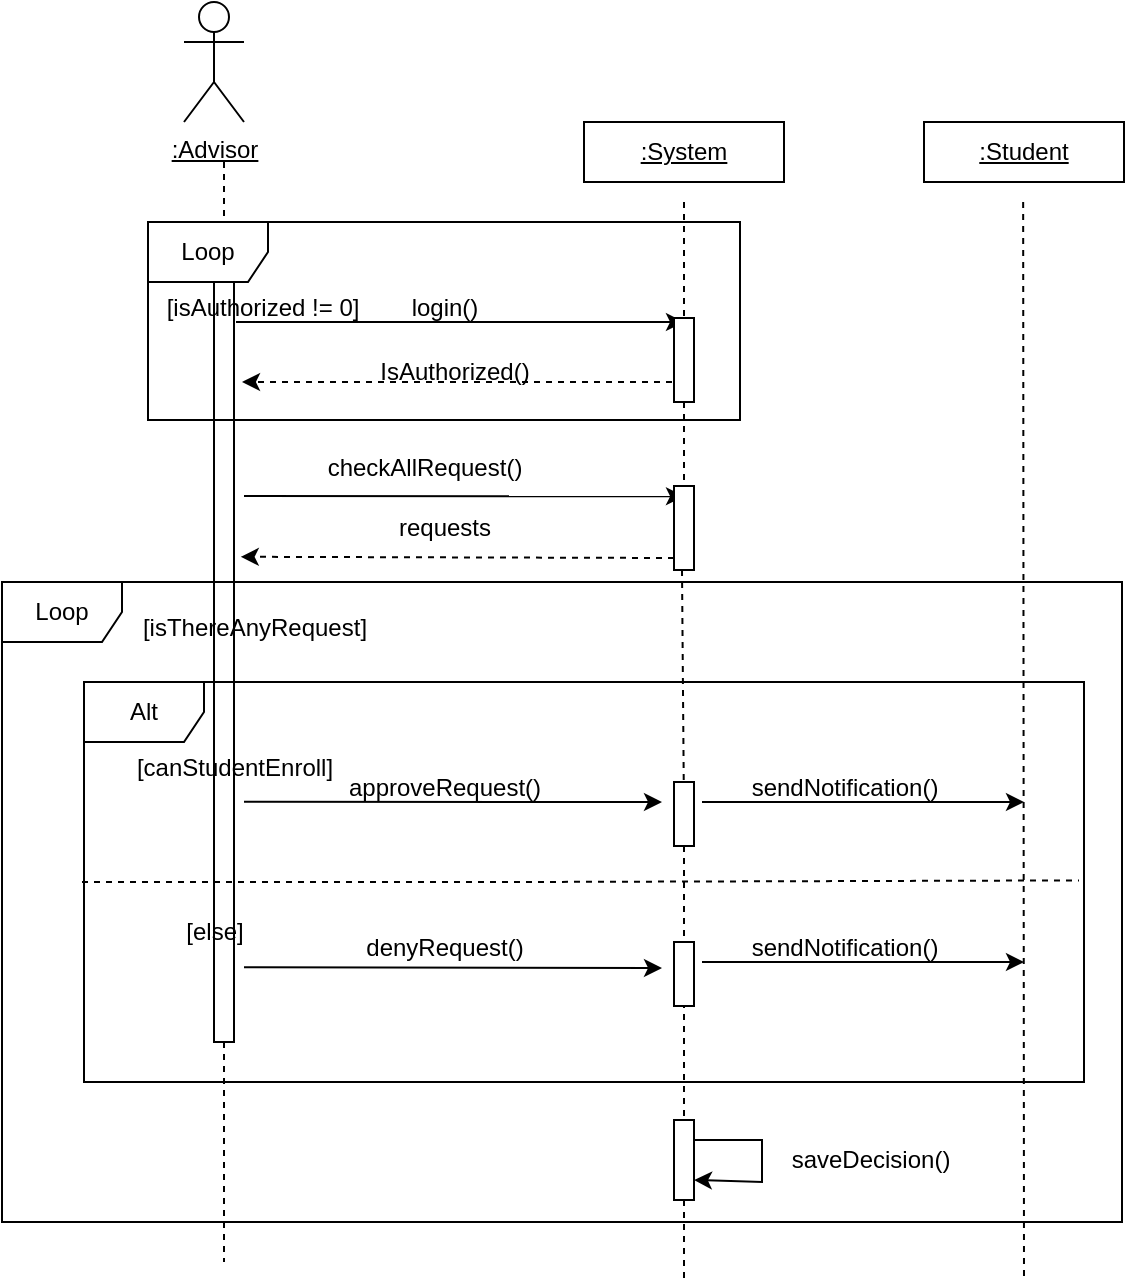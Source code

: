 <mxfile version="24.8.4">
  <diagram name="Sayfa -1" id="jT1YEbJTxfbzBxfDlOiq">
    <mxGraphModel dx="1380" dy="738" grid="1" gridSize="10" guides="1" tooltips="1" connect="1" arrows="1" fold="1" page="1" pageScale="1" pageWidth="827" pageHeight="1169" math="0" shadow="0">
      <root>
        <mxCell id="0" />
        <mxCell id="1" parent="0" />
        <mxCell id="JbSgCRdc3KRAPNIkep4G-1" value="&lt;u&gt;:Advisor&lt;/u&gt;" style="shape=umlActor;verticalLabelPosition=bottom;verticalAlign=top;html=1;outlineConnect=0;" vertex="1" parent="1">
          <mxGeometry x="121" y="40" width="30" height="60" as="geometry" />
        </mxCell>
        <mxCell id="JbSgCRdc3KRAPNIkep4G-6" value="&lt;u&gt;:System&lt;/u&gt;" style="whiteSpace=wrap;html=1;align=center;" vertex="1" parent="1">
          <mxGeometry x="321" y="100" width="100" height="30" as="geometry" />
        </mxCell>
        <mxCell id="JbSgCRdc3KRAPNIkep4G-13" value="" style="endArrow=none;html=1;rounded=0;dashed=1;" edge="1" parent="1" source="JbSgCRdc3KRAPNIkep4G-76">
          <mxGeometry relative="1" as="geometry">
            <mxPoint x="371" y="140" as="sourcePoint" />
            <mxPoint x="371" y="680" as="targetPoint" />
          </mxGeometry>
        </mxCell>
        <mxCell id="JbSgCRdc3KRAPNIkep4G-14" value="" style="resizable=0;html=1;whiteSpace=wrap;align=right;verticalAlign=bottom;" connectable="0" vertex="1" parent="JbSgCRdc3KRAPNIkep4G-13">
          <mxGeometry x="1" relative="1" as="geometry" />
        </mxCell>
        <mxCell id="JbSgCRdc3KRAPNIkep4G-24" value="" style="endArrow=none;html=1;rounded=0;dashed=1;" edge="1" parent="1" source="JbSgCRdc3KRAPNIkep4G-56">
          <mxGeometry relative="1" as="geometry">
            <mxPoint x="141" y="120" as="sourcePoint" />
            <mxPoint x="141" y="670" as="targetPoint" />
          </mxGeometry>
        </mxCell>
        <mxCell id="JbSgCRdc3KRAPNIkep4G-25" value="" style="resizable=0;html=1;whiteSpace=wrap;align=right;verticalAlign=bottom;" connectable="0" vertex="1" parent="JbSgCRdc3KRAPNIkep4G-24">
          <mxGeometry x="1" relative="1" as="geometry" />
        </mxCell>
        <mxCell id="JbSgCRdc3KRAPNIkep4G-26" value="" style="edgeStyle=none;orthogonalLoop=1;jettySize=auto;html=1;rounded=0;dashed=1;" edge="1" parent="1">
          <mxGeometry width="100" relative="1" as="geometry">
            <mxPoint x="371" y="230" as="sourcePoint" />
            <mxPoint x="150" y="230" as="targetPoint" />
            <Array as="points" />
          </mxGeometry>
        </mxCell>
        <mxCell id="JbSgCRdc3KRAPNIkep4G-28" value="IsAuthorized()" style="text;html=1;align=center;verticalAlign=middle;resizable=0;points=[];autosize=1;strokeColor=none;fillColor=none;" vertex="1" parent="1">
          <mxGeometry x="206" y="210" width="100" height="30" as="geometry" />
        </mxCell>
        <mxCell id="JbSgCRdc3KRAPNIkep4G-32" value="" style="endArrow=classic;html=1;rounded=0;" edge="1" parent="1">
          <mxGeometry width="50" height="50" relative="1" as="geometry">
            <mxPoint x="147" y="200" as="sourcePoint" />
            <mxPoint x="371" y="200" as="targetPoint" />
          </mxGeometry>
        </mxCell>
        <mxCell id="JbSgCRdc3KRAPNIkep4G-33" value="login()" style="text;html=1;align=center;verticalAlign=middle;resizable=0;points=[];autosize=1;strokeColor=none;fillColor=none;" vertex="1" parent="1">
          <mxGeometry x="221" y="178" width="60" height="30" as="geometry" />
        </mxCell>
        <mxCell id="JbSgCRdc3KRAPNIkep4G-36" value="" style="endArrow=classic;html=1;rounded=0;" edge="1" parent="1">
          <mxGeometry width="50" height="50" relative="1" as="geometry">
            <mxPoint x="151" y="287" as="sourcePoint" />
            <mxPoint x="371" y="287.17" as="targetPoint" />
          </mxGeometry>
        </mxCell>
        <mxCell id="JbSgCRdc3KRAPNIkep4G-37" value="checkAllRequest()" style="text;html=1;align=center;verticalAlign=middle;resizable=0;points=[];autosize=1;strokeColor=none;fillColor=none;" vertex="1" parent="1">
          <mxGeometry x="181" y="258" width="120" height="30" as="geometry" />
        </mxCell>
        <mxCell id="JbSgCRdc3KRAPNIkep4G-38" value="" style="edgeStyle=none;orthogonalLoop=1;jettySize=auto;html=1;rounded=0;dashed=1;entryX=1.338;entryY=0.398;entryDx=0;entryDy=0;entryPerimeter=0;" edge="1" parent="1" target="JbSgCRdc3KRAPNIkep4G-56">
          <mxGeometry width="100" relative="1" as="geometry">
            <mxPoint x="366" y="318" as="sourcePoint" />
            <mxPoint x="136" y="318" as="targetPoint" />
            <Array as="points" />
          </mxGeometry>
        </mxCell>
        <mxCell id="JbSgCRdc3KRAPNIkep4G-39" value="requests" style="text;html=1;align=center;verticalAlign=middle;resizable=0;points=[];autosize=1;strokeColor=none;fillColor=none;" vertex="1" parent="1">
          <mxGeometry x="216" y="288" width="70" height="30" as="geometry" />
        </mxCell>
        <mxCell id="JbSgCRdc3KRAPNIkep4G-40" value="" style="endArrow=classic;html=1;rounded=0;exitX=1.5;exitY=0.539;exitDx=0;exitDy=0;exitPerimeter=0;" edge="1" parent="1">
          <mxGeometry width="50" height="50" relative="1" as="geometry">
            <mxPoint x="151" y="439.848" as="sourcePoint" />
            <mxPoint x="360" y="440" as="targetPoint" />
          </mxGeometry>
        </mxCell>
        <mxCell id="JbSgCRdc3KRAPNIkep4G-41" value="&lt;u&gt;:Student&lt;/u&gt;" style="whiteSpace=wrap;html=1;align=center;" vertex="1" parent="1">
          <mxGeometry x="491" y="100" width="100" height="30" as="geometry" />
        </mxCell>
        <mxCell id="JbSgCRdc3KRAPNIkep4G-42" value="" style="endArrow=none;html=1;rounded=0;dashed=1;" edge="1" parent="1">
          <mxGeometry relative="1" as="geometry">
            <mxPoint x="540.58" y="140" as="sourcePoint" />
            <mxPoint x="541" y="680" as="targetPoint" />
          </mxGeometry>
        </mxCell>
        <mxCell id="JbSgCRdc3KRAPNIkep4G-43" value="" style="resizable=0;html=1;whiteSpace=wrap;align=right;verticalAlign=bottom;" connectable="0" vertex="1" parent="JbSgCRdc3KRAPNIkep4G-42">
          <mxGeometry x="1" relative="1" as="geometry" />
        </mxCell>
        <mxCell id="JbSgCRdc3KRAPNIkep4G-46" value="Alt" style="shape=umlFrame;whiteSpace=wrap;html=1;pointerEvents=0;" vertex="1" parent="1">
          <mxGeometry x="71" y="380" width="500" height="200" as="geometry" />
        </mxCell>
        <mxCell id="JbSgCRdc3KRAPNIkep4G-48" value="" style="endArrow=none;dashed=1;html=1;rounded=0;entryX=0.995;entryY=0.496;entryDx=0;entryDy=0;entryPerimeter=0;exitX=-0.002;exitY=0.5;exitDx=0;exitDy=0;exitPerimeter=0;" edge="1" parent="1" source="JbSgCRdc3KRAPNIkep4G-46" target="JbSgCRdc3KRAPNIkep4G-46">
          <mxGeometry width="50" height="50" relative="1" as="geometry">
            <mxPoint x="71" y="560" as="sourcePoint" />
            <mxPoint x="121" y="510" as="targetPoint" />
            <Array as="points">
              <mxPoint x="291" y="480" />
            </Array>
          </mxGeometry>
        </mxCell>
        <mxCell id="JbSgCRdc3KRAPNIkep4G-49" value="[canStudentEnroll]" style="text;html=1;align=center;verticalAlign=middle;resizable=1;points=[];autosize=1;strokeColor=none;fillColor=none;shadow=0;glass=0;rounded=0;movable=1;rotatable=1;deletable=1;editable=1;locked=0;connectable=1;" vertex="1" parent="1">
          <mxGeometry x="86" y="408" width="120" height="30" as="geometry" />
        </mxCell>
        <mxCell id="JbSgCRdc3KRAPNIkep4G-55" value="[else]" style="text;html=1;align=center;verticalAlign=middle;resizable=0;points=[];autosize=1;strokeColor=none;fillColor=none;" vertex="1" parent="1">
          <mxGeometry x="111" y="490" width="50" height="30" as="geometry" />
        </mxCell>
        <mxCell id="JbSgCRdc3KRAPNIkep4G-59" value="" style="endArrow=none;html=1;rounded=0;dashed=1;" edge="1" parent="1" target="JbSgCRdc3KRAPNIkep4G-56">
          <mxGeometry relative="1" as="geometry">
            <mxPoint x="141" y="120" as="sourcePoint" />
            <mxPoint x="141" y="670" as="targetPoint" />
            <Array as="points">
              <mxPoint x="141" y="150" />
            </Array>
          </mxGeometry>
        </mxCell>
        <mxCell id="JbSgCRdc3KRAPNIkep4G-56" value="" style="rounded=0;whiteSpace=wrap;html=1;fillColor=none;strokeColor=default;" vertex="1" parent="1">
          <mxGeometry x="136" y="157" width="10" height="403" as="geometry" />
        </mxCell>
        <mxCell id="JbSgCRdc3KRAPNIkep4G-61" value="approveRequest()" style="text;html=1;align=center;verticalAlign=middle;resizable=0;points=[];autosize=1;strokeColor=none;fillColor=none;" vertex="1" parent="1">
          <mxGeometry x="191" y="418" width="120" height="30" as="geometry" />
        </mxCell>
        <mxCell id="JbSgCRdc3KRAPNIkep4G-62" value="" style="endArrow=classic;html=1;rounded=0;exitX=1.5;exitY=0.539;exitDx=0;exitDy=0;exitPerimeter=0;" edge="1" parent="1">
          <mxGeometry width="50" height="50" relative="1" as="geometry">
            <mxPoint x="151" y="522.58" as="sourcePoint" />
            <mxPoint x="360" y="523" as="targetPoint" />
          </mxGeometry>
        </mxCell>
        <mxCell id="JbSgCRdc3KRAPNIkep4G-63" value="denyRequest()" style="text;html=1;align=center;verticalAlign=middle;resizable=0;points=[];autosize=1;strokeColor=none;fillColor=none;" vertex="1" parent="1">
          <mxGeometry x="201" y="498" width="100" height="30" as="geometry" />
        </mxCell>
        <mxCell id="JbSgCRdc3KRAPNIkep4G-66" value="" style="endArrow=none;html=1;rounded=0;dashed=1;" edge="1" parent="1" source="JbSgCRdc3KRAPNIkep4G-64" target="JbSgCRdc3KRAPNIkep4G-65">
          <mxGeometry relative="1" as="geometry">
            <mxPoint x="371" y="140" as="sourcePoint" />
            <mxPoint x="371" y="680" as="targetPoint" />
          </mxGeometry>
        </mxCell>
        <mxCell id="JbSgCRdc3KRAPNIkep4G-65" value="" style="rounded=0;whiteSpace=wrap;html=1;" vertex="1" parent="1">
          <mxGeometry x="366" y="282" width="10" height="42" as="geometry" />
        </mxCell>
        <mxCell id="JbSgCRdc3KRAPNIkep4G-70" value="" style="endArrow=none;html=1;rounded=0;dashed=1;" edge="1" parent="1" target="JbSgCRdc3KRAPNIkep4G-64">
          <mxGeometry relative="1" as="geometry">
            <mxPoint x="371" y="140" as="sourcePoint" />
            <mxPoint x="371" y="282" as="targetPoint" />
          </mxGeometry>
        </mxCell>
        <mxCell id="JbSgCRdc3KRAPNIkep4G-64" value="" style="rounded=0;whiteSpace=wrap;html=1;" vertex="1" parent="1">
          <mxGeometry x="366" y="198" width="10" height="42" as="geometry" />
        </mxCell>
        <mxCell id="JbSgCRdc3KRAPNIkep4G-71" value="" style="endArrow=classic;html=1;rounded=0;" edge="1" parent="1">
          <mxGeometry width="50" height="50" relative="1" as="geometry">
            <mxPoint x="380" y="440" as="sourcePoint" />
            <mxPoint x="541" y="440" as="targetPoint" />
          </mxGeometry>
        </mxCell>
        <mxCell id="JbSgCRdc3KRAPNIkep4G-72" value="sendNotification()" style="text;html=1;align=center;verticalAlign=middle;resizable=0;points=[];autosize=1;strokeColor=none;fillColor=none;" vertex="1" parent="1">
          <mxGeometry x="391" y="418" width="120" height="30" as="geometry" />
        </mxCell>
        <mxCell id="JbSgCRdc3KRAPNIkep4G-73" value="" style="endArrow=classic;html=1;rounded=0;" edge="1" parent="1">
          <mxGeometry width="50" height="50" relative="1" as="geometry">
            <mxPoint x="380" y="520" as="sourcePoint" />
            <mxPoint x="541" y="520" as="targetPoint" />
          </mxGeometry>
        </mxCell>
        <mxCell id="JbSgCRdc3KRAPNIkep4G-74" value="sendNotification()" style="text;html=1;align=center;verticalAlign=middle;resizable=0;points=[];autosize=1;strokeColor=none;fillColor=none;" vertex="1" parent="1">
          <mxGeometry x="391" y="498" width="120" height="30" as="geometry" />
        </mxCell>
        <mxCell id="JbSgCRdc3KRAPNIkep4G-77" value="" style="endArrow=none;html=1;rounded=0;dashed=1;" edge="1" parent="1" source="JbSgCRdc3KRAPNIkep4G-84" target="JbSgCRdc3KRAPNIkep4G-76">
          <mxGeometry relative="1" as="geometry">
            <mxPoint x="370" y="324" as="sourcePoint" />
            <mxPoint x="371" y="716" as="targetPoint" />
          </mxGeometry>
        </mxCell>
        <mxCell id="JbSgCRdc3KRAPNIkep4G-76" value="" style="rounded=0;whiteSpace=wrap;html=1;" vertex="1" parent="1">
          <mxGeometry x="366" y="599" width="10" height="40" as="geometry" />
        </mxCell>
        <mxCell id="JbSgCRdc3KRAPNIkep4G-79" value="" style="endArrow=classic;html=1;rounded=0;exitX=1;exitY=0.25;exitDx=0;exitDy=0;entryX=1;entryY=0.75;entryDx=0;entryDy=0;" edge="1" parent="1" source="JbSgCRdc3KRAPNIkep4G-76" target="JbSgCRdc3KRAPNIkep4G-76">
          <mxGeometry width="50" height="50" relative="1" as="geometry">
            <mxPoint x="400" y="639" as="sourcePoint" />
            <mxPoint x="390" y="630" as="targetPoint" />
            <Array as="points">
              <mxPoint x="410" y="609" />
              <mxPoint x="410" y="630" />
            </Array>
          </mxGeometry>
        </mxCell>
        <mxCell id="JbSgCRdc3KRAPNIkep4G-80" value="saveDecision()" style="text;html=1;align=center;verticalAlign=middle;resizable=0;points=[];autosize=1;strokeColor=none;fillColor=none;" vertex="1" parent="1">
          <mxGeometry x="414" y="604" width="100" height="30" as="geometry" />
        </mxCell>
        <mxCell id="JbSgCRdc3KRAPNIkep4G-81" value="Loop" style="shape=umlFrame;whiteSpace=wrap;html=1;pointerEvents=0;" vertex="1" parent="1">
          <mxGeometry x="30" y="330" width="560" height="320" as="geometry" />
        </mxCell>
        <mxCell id="JbSgCRdc3KRAPNIkep4G-82" value="[isThereAnyRequest]" style="text;html=1;align=center;verticalAlign=middle;resizable=0;points=[];autosize=1;strokeColor=none;fillColor=none;" vertex="1" parent="1">
          <mxGeometry x="86" y="338" width="140" height="30" as="geometry" />
        </mxCell>
        <mxCell id="JbSgCRdc3KRAPNIkep4G-85" value="" style="endArrow=none;html=1;rounded=0;dashed=1;" edge="1" parent="1" target="JbSgCRdc3KRAPNIkep4G-84">
          <mxGeometry relative="1" as="geometry">
            <mxPoint x="370" y="324" as="sourcePoint" />
            <mxPoint x="371" y="599" as="targetPoint" />
          </mxGeometry>
        </mxCell>
        <mxCell id="JbSgCRdc3KRAPNIkep4G-84" value="" style="rounded=0;whiteSpace=wrap;html=1;" vertex="1" parent="1">
          <mxGeometry x="366" y="430" width="10" height="32" as="geometry" />
        </mxCell>
        <mxCell id="JbSgCRdc3KRAPNIkep4G-86" value="" style="rounded=0;whiteSpace=wrap;html=1;" vertex="1" parent="1">
          <mxGeometry x="366" y="510" width="10" height="32" as="geometry" />
        </mxCell>
        <mxCell id="JbSgCRdc3KRAPNIkep4G-87" value="Loop" style="shape=umlFrame;whiteSpace=wrap;html=1;pointerEvents=0;" vertex="1" parent="1">
          <mxGeometry x="103" y="150" width="296" height="99" as="geometry" />
        </mxCell>
        <mxCell id="JbSgCRdc3KRAPNIkep4G-88" value="[isAuthorized != 0]" style="text;html=1;align=center;verticalAlign=middle;resizable=0;points=[];autosize=1;strokeColor=none;fillColor=none;" vertex="1" parent="1">
          <mxGeometry x="100" y="178" width="120" height="30" as="geometry" />
        </mxCell>
      </root>
    </mxGraphModel>
  </diagram>
</mxfile>
